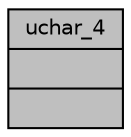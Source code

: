 digraph "uchar_4"
{
  edge [fontname="Helvetica",fontsize="10",labelfontname="Helvetica",labelfontsize="10"];
  node [fontname="Helvetica",fontsize="10",shape=record];
  Node1 [label="{uchar_4\n||}",height=0.2,width=0.4,color="black", fillcolor="grey75", style="filled", fontcolor="black"];
}
